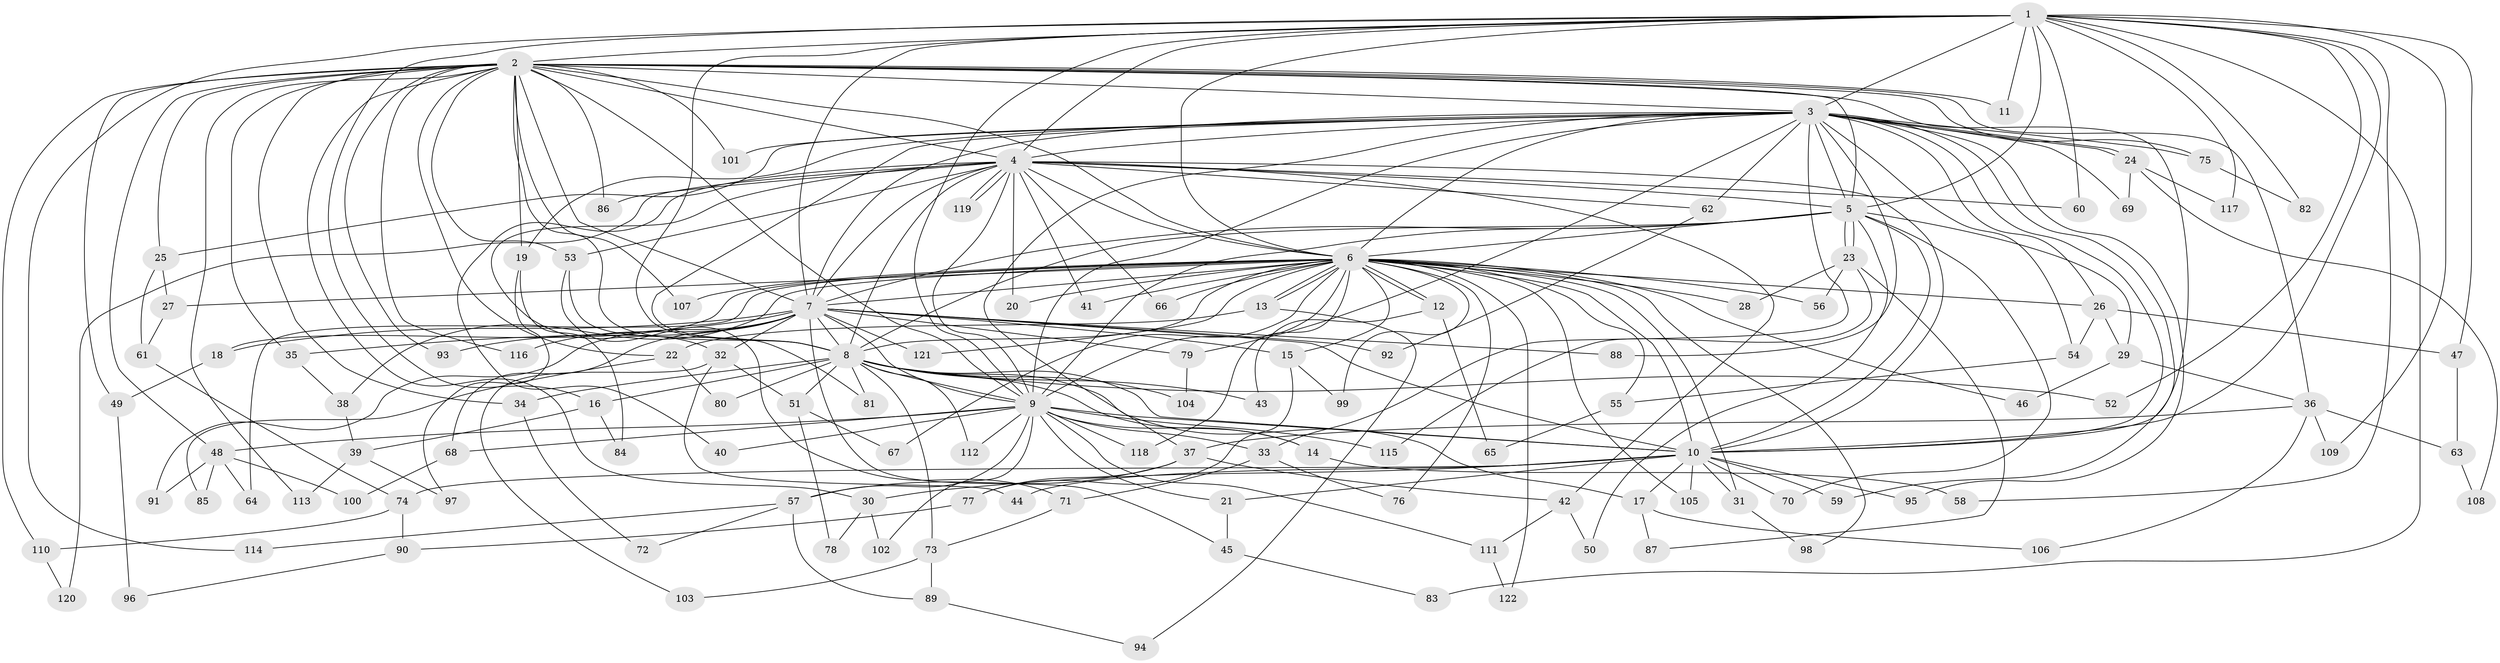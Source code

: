 // coarse degree distribution, {16: 0.011627906976744186, 31: 0.011627906976744186, 19: 0.011627906976744186, 17: 0.023255813953488372, 27: 0.011627906976744186, 24: 0.011627906976744186, 2: 0.4883720930232558, 3: 0.18604651162790697, 4: 0.11627906976744186, 5: 0.08139534883720931, 6: 0.011627906976744186, 10: 0.011627906976744186, 1: 0.023255813953488372}
// Generated by graph-tools (version 1.1) at 2025/49/03/04/25 22:49:25]
// undirected, 122 vertices, 269 edges
graph export_dot {
  node [color=gray90,style=filled];
  1;
  2;
  3;
  4;
  5;
  6;
  7;
  8;
  9;
  10;
  11;
  12;
  13;
  14;
  15;
  16;
  17;
  18;
  19;
  20;
  21;
  22;
  23;
  24;
  25;
  26;
  27;
  28;
  29;
  30;
  31;
  32;
  33;
  34;
  35;
  36;
  37;
  38;
  39;
  40;
  41;
  42;
  43;
  44;
  45;
  46;
  47;
  48;
  49;
  50;
  51;
  52;
  53;
  54;
  55;
  56;
  57;
  58;
  59;
  60;
  61;
  62;
  63;
  64;
  65;
  66;
  67;
  68;
  69;
  70;
  71;
  72;
  73;
  74;
  75;
  76;
  77;
  78;
  79;
  80;
  81;
  82;
  83;
  84;
  85;
  86;
  87;
  88;
  89;
  90;
  91;
  92;
  93;
  94;
  95;
  96;
  97;
  98;
  99;
  100;
  101;
  102;
  103;
  104;
  105;
  106;
  107;
  108;
  109;
  110;
  111;
  112;
  113;
  114;
  115;
  116;
  117;
  118;
  119;
  120;
  121;
  122;
  1 -- 2;
  1 -- 3;
  1 -- 4;
  1 -- 5;
  1 -- 6;
  1 -- 7;
  1 -- 8;
  1 -- 9;
  1 -- 10;
  1 -- 11;
  1 -- 16;
  1 -- 47;
  1 -- 52;
  1 -- 58;
  1 -- 60;
  1 -- 82;
  1 -- 83;
  1 -- 109;
  1 -- 114;
  1 -- 117;
  2 -- 3;
  2 -- 4;
  2 -- 5;
  2 -- 6;
  2 -- 7;
  2 -- 8;
  2 -- 9;
  2 -- 10;
  2 -- 11;
  2 -- 19;
  2 -- 22;
  2 -- 25;
  2 -- 30;
  2 -- 34;
  2 -- 35;
  2 -- 36;
  2 -- 48;
  2 -- 49;
  2 -- 53;
  2 -- 75;
  2 -- 86;
  2 -- 93;
  2 -- 101;
  2 -- 107;
  2 -- 110;
  2 -- 113;
  2 -- 116;
  3 -- 4;
  3 -- 5;
  3 -- 6;
  3 -- 7;
  3 -- 8;
  3 -- 9;
  3 -- 10;
  3 -- 19;
  3 -- 24;
  3 -- 24;
  3 -- 25;
  3 -- 26;
  3 -- 33;
  3 -- 37;
  3 -- 54;
  3 -- 59;
  3 -- 62;
  3 -- 69;
  3 -- 75;
  3 -- 79;
  3 -- 88;
  3 -- 95;
  3 -- 101;
  4 -- 5;
  4 -- 6;
  4 -- 7;
  4 -- 8;
  4 -- 9;
  4 -- 10;
  4 -- 20;
  4 -- 32;
  4 -- 40;
  4 -- 41;
  4 -- 42;
  4 -- 53;
  4 -- 60;
  4 -- 62;
  4 -- 66;
  4 -- 86;
  4 -- 119;
  4 -- 119;
  4 -- 120;
  5 -- 6;
  5 -- 7;
  5 -- 8;
  5 -- 9;
  5 -- 10;
  5 -- 23;
  5 -- 23;
  5 -- 29;
  5 -- 50;
  5 -- 70;
  6 -- 7;
  6 -- 8;
  6 -- 9;
  6 -- 10;
  6 -- 12;
  6 -- 12;
  6 -- 13;
  6 -- 13;
  6 -- 15;
  6 -- 18;
  6 -- 20;
  6 -- 26;
  6 -- 27;
  6 -- 28;
  6 -- 31;
  6 -- 38;
  6 -- 41;
  6 -- 46;
  6 -- 55;
  6 -- 56;
  6 -- 64;
  6 -- 66;
  6 -- 67;
  6 -- 76;
  6 -- 98;
  6 -- 99;
  6 -- 105;
  6 -- 107;
  6 -- 118;
  6 -- 121;
  6 -- 122;
  7 -- 8;
  7 -- 9;
  7 -- 10;
  7 -- 15;
  7 -- 18;
  7 -- 32;
  7 -- 35;
  7 -- 45;
  7 -- 68;
  7 -- 79;
  7 -- 88;
  7 -- 91;
  7 -- 92;
  7 -- 93;
  7 -- 116;
  7 -- 121;
  8 -- 9;
  8 -- 10;
  8 -- 14;
  8 -- 16;
  8 -- 17;
  8 -- 34;
  8 -- 43;
  8 -- 51;
  8 -- 52;
  8 -- 73;
  8 -- 80;
  8 -- 81;
  8 -- 104;
  8 -- 112;
  9 -- 10;
  9 -- 14;
  9 -- 21;
  9 -- 33;
  9 -- 40;
  9 -- 48;
  9 -- 57;
  9 -- 68;
  9 -- 102;
  9 -- 111;
  9 -- 112;
  9 -- 115;
  9 -- 118;
  10 -- 17;
  10 -- 21;
  10 -- 30;
  10 -- 31;
  10 -- 44;
  10 -- 59;
  10 -- 70;
  10 -- 74;
  10 -- 95;
  10 -- 105;
  12 -- 43;
  12 -- 65;
  13 -- 22;
  13 -- 94;
  14 -- 58;
  15 -- 77;
  15 -- 99;
  16 -- 39;
  16 -- 84;
  17 -- 87;
  17 -- 106;
  18 -- 49;
  19 -- 84;
  19 -- 97;
  21 -- 45;
  22 -- 80;
  22 -- 85;
  23 -- 28;
  23 -- 56;
  23 -- 87;
  23 -- 115;
  24 -- 69;
  24 -- 108;
  24 -- 117;
  25 -- 27;
  25 -- 61;
  26 -- 29;
  26 -- 47;
  26 -- 54;
  27 -- 61;
  29 -- 36;
  29 -- 46;
  30 -- 78;
  30 -- 102;
  31 -- 98;
  32 -- 44;
  32 -- 51;
  32 -- 103;
  33 -- 71;
  33 -- 76;
  34 -- 72;
  35 -- 38;
  36 -- 37;
  36 -- 63;
  36 -- 106;
  36 -- 109;
  37 -- 42;
  37 -- 57;
  37 -- 77;
  38 -- 39;
  39 -- 97;
  39 -- 113;
  42 -- 50;
  42 -- 111;
  45 -- 83;
  47 -- 63;
  48 -- 64;
  48 -- 85;
  48 -- 91;
  48 -- 100;
  49 -- 96;
  51 -- 67;
  51 -- 78;
  53 -- 71;
  53 -- 81;
  54 -- 55;
  55 -- 65;
  57 -- 72;
  57 -- 89;
  57 -- 114;
  61 -- 74;
  62 -- 92;
  63 -- 108;
  68 -- 100;
  71 -- 73;
  73 -- 89;
  73 -- 103;
  74 -- 90;
  74 -- 110;
  75 -- 82;
  77 -- 90;
  79 -- 104;
  89 -- 94;
  90 -- 96;
  110 -- 120;
  111 -- 122;
}
